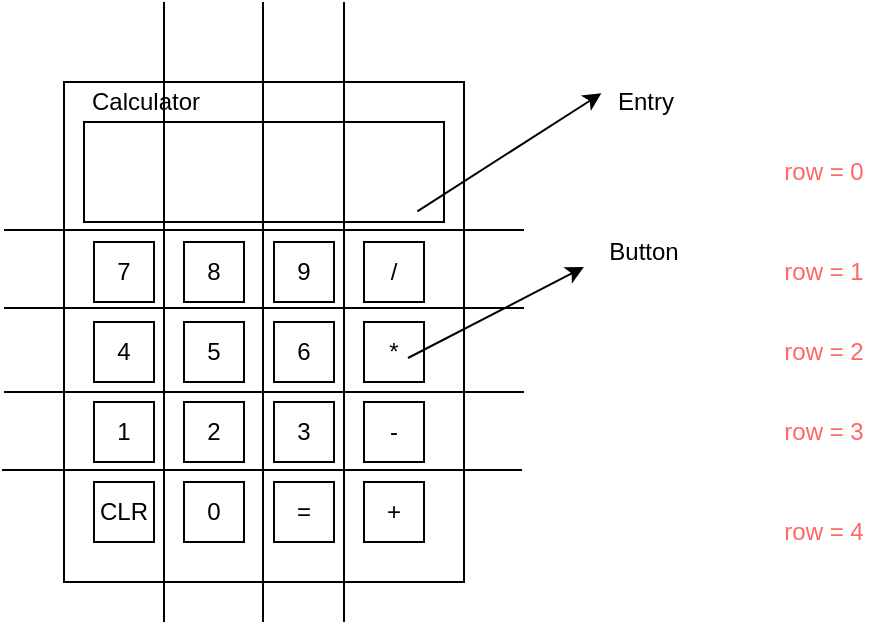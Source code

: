 <mxfile>
    <diagram id="fWZBVNt1LimBXcbVgpcD" name="Page-1">
        <mxGraphModel dx="575" dy="499" grid="1" gridSize="10" guides="1" tooltips="1" connect="1" arrows="1" fold="1" page="1" pageScale="1" pageWidth="850" pageHeight="1100" math="0" shadow="0">
            <root>
                <mxCell id="0"/>
                <mxCell id="1" parent="0"/>
                <mxCell id="3" value="" style="rounded=0;whiteSpace=wrap;html=1;" vertex="1" parent="1">
                    <mxGeometry x="230" y="140" width="200" height="250" as="geometry"/>
                </mxCell>
                <mxCell id="4" value="" style="rounded=0;whiteSpace=wrap;html=1;" vertex="1" parent="1">
                    <mxGeometry x="240" y="160" width="180" height="50" as="geometry"/>
                </mxCell>
                <mxCell id="5" value="7" style="whiteSpace=wrap;html=1;aspect=fixed;" vertex="1" parent="1">
                    <mxGeometry x="245" y="220" width="30" height="30" as="geometry"/>
                </mxCell>
                <mxCell id="6" value="8" style="whiteSpace=wrap;html=1;aspect=fixed;" vertex="1" parent="1">
                    <mxGeometry x="290" y="220" width="30" height="30" as="geometry"/>
                </mxCell>
                <mxCell id="7" value="9" style="whiteSpace=wrap;html=1;aspect=fixed;" vertex="1" parent="1">
                    <mxGeometry x="335" y="220" width="30" height="30" as="geometry"/>
                </mxCell>
                <mxCell id="14" value="/" style="whiteSpace=wrap;html=1;aspect=fixed;" vertex="1" parent="1">
                    <mxGeometry x="380" y="220" width="30" height="30" as="geometry"/>
                </mxCell>
                <mxCell id="15" value="4" style="whiteSpace=wrap;html=1;aspect=fixed;" vertex="1" parent="1">
                    <mxGeometry x="245" y="260" width="30" height="30" as="geometry"/>
                </mxCell>
                <mxCell id="16" value="5" style="whiteSpace=wrap;html=1;aspect=fixed;" vertex="1" parent="1">
                    <mxGeometry x="290" y="260" width="30" height="30" as="geometry"/>
                </mxCell>
                <mxCell id="17" value="6" style="whiteSpace=wrap;html=1;aspect=fixed;" vertex="1" parent="1">
                    <mxGeometry x="335" y="260" width="30" height="30" as="geometry"/>
                </mxCell>
                <mxCell id="18" value="*" style="whiteSpace=wrap;html=1;aspect=fixed;" vertex="1" parent="1">
                    <mxGeometry x="380" y="260" width="30" height="30" as="geometry"/>
                </mxCell>
                <mxCell id="19" value="1" style="whiteSpace=wrap;html=1;aspect=fixed;" vertex="1" parent="1">
                    <mxGeometry x="245" y="300" width="30" height="30" as="geometry"/>
                </mxCell>
                <mxCell id="20" value="2" style="whiteSpace=wrap;html=1;aspect=fixed;" vertex="1" parent="1">
                    <mxGeometry x="290" y="300" width="30" height="30" as="geometry"/>
                </mxCell>
                <mxCell id="21" value="3" style="whiteSpace=wrap;html=1;aspect=fixed;" vertex="1" parent="1">
                    <mxGeometry x="335" y="300" width="30" height="30" as="geometry"/>
                </mxCell>
                <mxCell id="22" value="-" style="whiteSpace=wrap;html=1;aspect=fixed;" vertex="1" parent="1">
                    <mxGeometry x="380" y="300" width="30" height="30" as="geometry"/>
                </mxCell>
                <mxCell id="23" value="CLR" style="whiteSpace=wrap;html=1;aspect=fixed;" vertex="1" parent="1">
                    <mxGeometry x="245" y="340" width="30" height="30" as="geometry"/>
                </mxCell>
                <mxCell id="24" value="0" style="whiteSpace=wrap;html=1;aspect=fixed;" vertex="1" parent="1">
                    <mxGeometry x="290" y="340" width="30" height="30" as="geometry"/>
                </mxCell>
                <mxCell id="26" value="+" style="whiteSpace=wrap;html=1;aspect=fixed;" vertex="1" parent="1">
                    <mxGeometry x="380" y="340" width="30" height="30" as="geometry"/>
                </mxCell>
                <mxCell id="42" value="Calculator" style="text;html=1;align=center;verticalAlign=middle;whiteSpace=wrap;rounded=0;" vertex="1" parent="1">
                    <mxGeometry x="240" y="135" width="62" height="30" as="geometry"/>
                </mxCell>
                <mxCell id="43" value="" style="endArrow=classic;html=1;exitX=0.926;exitY=0.893;exitDx=0;exitDy=0;exitPerimeter=0;entryX=0.14;entryY=0.356;entryDx=0;entryDy=0;entryPerimeter=0;" edge="1" parent="1" source="4" target="44">
                    <mxGeometry width="50" height="50" relative="1" as="geometry">
                        <mxPoint x="270" y="280" as="sourcePoint"/>
                        <mxPoint x="500" y="130" as="targetPoint"/>
                    </mxGeometry>
                </mxCell>
                <mxCell id="44" value="Entry" style="text;html=1;align=center;verticalAlign=middle;whiteSpace=wrap;rounded=0;" vertex="1" parent="1">
                    <mxGeometry x="490" y="135" width="62" height="30" as="geometry"/>
                </mxCell>
                <mxCell id="45" value="" style="endArrow=none;html=1;" edge="1" parent="1">
                    <mxGeometry width="50" height="50" relative="1" as="geometry">
                        <mxPoint x="280" y="410" as="sourcePoint"/>
                        <mxPoint x="280" y="100" as="targetPoint"/>
                    </mxGeometry>
                </mxCell>
                <mxCell id="46" value="" style="endArrow=none;html=1;" edge="1" parent="1">
                    <mxGeometry width="50" height="50" relative="1" as="geometry">
                        <mxPoint x="329.5" y="410" as="sourcePoint"/>
                        <mxPoint x="329.5" y="100" as="targetPoint"/>
                    </mxGeometry>
                </mxCell>
                <mxCell id="47" value="" style="endArrow=none;html=1;" edge="1" parent="1">
                    <mxGeometry width="50" height="50" relative="1" as="geometry">
                        <mxPoint x="370" y="410" as="sourcePoint"/>
                        <mxPoint x="370" y="100" as="targetPoint"/>
                    </mxGeometry>
                </mxCell>
                <mxCell id="48" value="" style="endArrow=none;html=1;" edge="1" parent="1">
                    <mxGeometry width="50" height="50" relative="1" as="geometry">
                        <mxPoint x="460" y="214" as="sourcePoint"/>
                        <mxPoint x="200" y="214" as="targetPoint"/>
                    </mxGeometry>
                </mxCell>
                <mxCell id="49" value="" style="endArrow=none;html=1;" edge="1" parent="1">
                    <mxGeometry width="50" height="50" relative="1" as="geometry">
                        <mxPoint x="460" y="253" as="sourcePoint"/>
                        <mxPoint x="200" y="253" as="targetPoint"/>
                    </mxGeometry>
                </mxCell>
                <mxCell id="50" value="" style="endArrow=none;html=1;" edge="1" parent="1">
                    <mxGeometry width="50" height="50" relative="1" as="geometry">
                        <mxPoint x="460" y="295" as="sourcePoint"/>
                        <mxPoint x="200" y="295" as="targetPoint"/>
                    </mxGeometry>
                </mxCell>
                <mxCell id="51" value="" style="endArrow=none;html=1;" edge="1" parent="1">
                    <mxGeometry width="50" height="50" relative="1" as="geometry">
                        <mxPoint x="459" y="334" as="sourcePoint"/>
                        <mxPoint x="199" y="334" as="targetPoint"/>
                    </mxGeometry>
                </mxCell>
                <mxCell id="53" value="" style="endArrow=classic;html=1;exitX=0.733;exitY=0.6;exitDx=0;exitDy=0;exitPerimeter=0;entryX=0;entryY=0.75;entryDx=0;entryDy=0;" edge="1" parent="1" source="18" target="54">
                    <mxGeometry width="50" height="50" relative="1" as="geometry">
                        <mxPoint x="430" y="280" as="sourcePoint"/>
                        <mxPoint x="480" y="250" as="targetPoint"/>
                    </mxGeometry>
                </mxCell>
                <mxCell id="54" value="Button" style="text;html=1;align=center;verticalAlign=middle;whiteSpace=wrap;rounded=0;" vertex="1" parent="1">
                    <mxGeometry x="490" y="210" width="60" height="30" as="geometry"/>
                </mxCell>
                <mxCell id="55" value="row = 0" style="text;html=1;align=center;verticalAlign=middle;whiteSpace=wrap;rounded=0;fontColor=#FF6666;" vertex="1" parent="1">
                    <mxGeometry x="580" y="170" width="60" height="30" as="geometry"/>
                </mxCell>
                <mxCell id="56" value="row = 1" style="text;html=1;align=center;verticalAlign=middle;whiteSpace=wrap;rounded=0;fontColor=#FF6666;" vertex="1" parent="1">
                    <mxGeometry x="580" y="220" width="60" height="30" as="geometry"/>
                </mxCell>
                <mxCell id="58" value="row = 2" style="text;html=1;align=center;verticalAlign=middle;whiteSpace=wrap;rounded=0;fontColor=#FF6666;" vertex="1" parent="1">
                    <mxGeometry x="580" y="260" width="60" height="30" as="geometry"/>
                </mxCell>
                <mxCell id="59" value="row = 3" style="text;html=1;align=center;verticalAlign=middle;whiteSpace=wrap;rounded=0;fontColor=#FF6666;" vertex="1" parent="1">
                    <mxGeometry x="580" y="300" width="60" height="30" as="geometry"/>
                </mxCell>
                <mxCell id="60" value="row = 4" style="text;html=1;align=center;verticalAlign=middle;whiteSpace=wrap;rounded=0;fontColor=#FF6666;" vertex="1" parent="1">
                    <mxGeometry x="580" y="350" width="60" height="30" as="geometry"/>
                </mxCell>
                <mxCell id="62" value="=" style="whiteSpace=wrap;html=1;aspect=fixed;" vertex="1" parent="1">
                    <mxGeometry x="335" y="340" width="30" height="30" as="geometry"/>
                </mxCell>
            </root>
        </mxGraphModel>
    </diagram>
</mxfile>